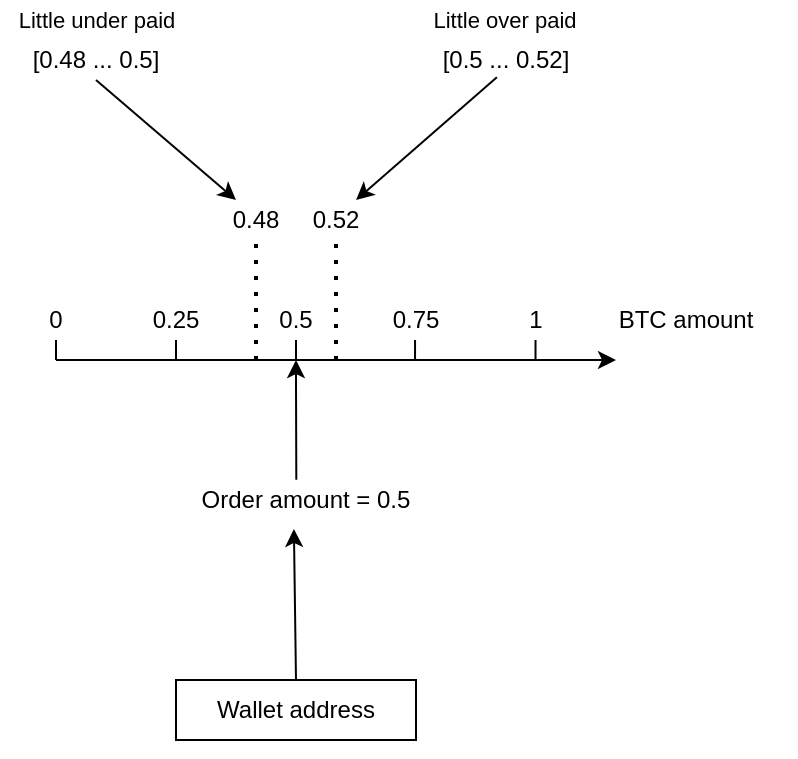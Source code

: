 <mxfile version="13.3.7" type="device" pages="2"><diagram id="2kG7eFfQrQc0eDeEIra1" name="ComponentDiagram"><mxGraphModel dx="409" dy="302" grid="1" gridSize="10" guides="1" tooltips="1" connect="1" arrows="1" fold="1" page="1" pageScale="1" pageWidth="850" pageHeight="1100" math="0" shadow="0"><root><mxCell id="270vU17XN5K-24fVT42y-0"/><mxCell id="270vU17XN5K-24fVT42y-1" parent="270vU17XN5K-24fVT42y-0"/><mxCell id="aThpm2Hz_lismVzNNqKZ-1" value="Order amount = 0.5" style="text;html=1;strokeColor=none;fillColor=none;align=center;verticalAlign=middle;whiteSpace=wrap;rounded=0;" parent="270vU17XN5K-24fVT42y-1" vertex="1"><mxGeometry x="270" y="460" width="110" height="20" as="geometry"/></mxCell><mxCell id="aThpm2Hz_lismVzNNqKZ-4" value="BTC amount" style="text;html=1;strokeColor=none;fillColor=none;align=center;verticalAlign=middle;whiteSpace=wrap;rounded=0;" parent="270vU17XN5K-24fVT42y-1" vertex="1"><mxGeometry x="460" y="370" width="110" height="20" as="geometry"/></mxCell><mxCell id="aThpm2Hz_lismVzNNqKZ-20" value="" style="endArrow=classic;html=1;" parent="270vU17XN5K-24fVT42y-1" edge="1"><mxGeometry width="50" height="50" relative="1" as="geometry"><mxPoint x="200" y="400" as="sourcePoint"/><mxPoint x="480" y="400" as="targetPoint"/></mxGeometry></mxCell><mxCell id="aThpm2Hz_lismVzNNqKZ-21" value="0" style="text;html=1;strokeColor=none;fillColor=none;align=center;verticalAlign=middle;whiteSpace=wrap;rounded=0;" parent="270vU17XN5K-24fVT42y-1" vertex="1"><mxGeometry x="180" y="370" width="40" height="20" as="geometry"/></mxCell><mxCell id="aThpm2Hz_lismVzNNqKZ-22" value="" style="endArrow=none;html=1;" parent="270vU17XN5K-24fVT42y-1" edge="1"><mxGeometry width="50" height="50" relative="1" as="geometry"><mxPoint x="260" y="390" as="sourcePoint"/><mxPoint x="260" y="400" as="targetPoint"/></mxGeometry></mxCell><mxCell id="aThpm2Hz_lismVzNNqKZ-23" value="" style="endArrow=none;html=1;" parent="270vU17XN5K-24fVT42y-1" edge="1"><mxGeometry width="50" height="50" relative="1" as="geometry"><mxPoint x="200" y="390" as="sourcePoint"/><mxPoint x="200" y="400" as="targetPoint"/></mxGeometry></mxCell><mxCell id="aThpm2Hz_lismVzNNqKZ-24" value="" style="endArrow=none;html=1;" parent="270vU17XN5K-24fVT42y-1" edge="1"><mxGeometry width="50" height="50" relative="1" as="geometry"><mxPoint x="320" y="390" as="sourcePoint"/><mxPoint x="320" y="400" as="targetPoint"/></mxGeometry></mxCell><mxCell id="aThpm2Hz_lismVzNNqKZ-25" value="" style="endArrow=none;html=1;" parent="270vU17XN5K-24fVT42y-1" edge="1"><mxGeometry width="50" height="50" relative="1" as="geometry"><mxPoint x="379.52" y="390" as="sourcePoint"/><mxPoint x="379.52" y="400" as="targetPoint"/></mxGeometry></mxCell><mxCell id="aThpm2Hz_lismVzNNqKZ-26" value="" style="endArrow=none;html=1;" parent="270vU17XN5K-24fVT42y-1" edge="1"><mxGeometry width="50" height="50" relative="1" as="geometry"><mxPoint x="439.76" y="390" as="sourcePoint"/><mxPoint x="439.76" y="400" as="targetPoint"/></mxGeometry></mxCell><mxCell id="aThpm2Hz_lismVzNNqKZ-28" value="0.25" style="text;html=1;strokeColor=none;fillColor=none;align=center;verticalAlign=middle;whiteSpace=wrap;rounded=0;" parent="270vU17XN5K-24fVT42y-1" vertex="1"><mxGeometry x="240" y="370" width="40" height="20" as="geometry"/></mxCell><mxCell id="aThpm2Hz_lismVzNNqKZ-29" value="0.5" style="text;html=1;strokeColor=none;fillColor=none;align=center;verticalAlign=middle;whiteSpace=wrap;rounded=0;" parent="270vU17XN5K-24fVT42y-1" vertex="1"><mxGeometry x="300" y="370" width="40" height="20" as="geometry"/></mxCell><mxCell id="aThpm2Hz_lismVzNNqKZ-30" value="0.75" style="text;html=1;strokeColor=none;fillColor=none;align=center;verticalAlign=middle;whiteSpace=wrap;rounded=0;" parent="270vU17XN5K-24fVT42y-1" vertex="1"><mxGeometry x="360" y="370" width="40" height="20" as="geometry"/></mxCell><mxCell id="aThpm2Hz_lismVzNNqKZ-31" value="1" style="text;html=1;strokeColor=none;fillColor=none;align=center;verticalAlign=middle;whiteSpace=wrap;rounded=0;" parent="270vU17XN5K-24fVT42y-1" vertex="1"><mxGeometry x="420" y="370" width="40" height="20" as="geometry"/></mxCell><mxCell id="aThpm2Hz_lismVzNNqKZ-32" value="" style="endArrow=classic;html=1;exitX=0.456;exitY=-0.006;exitDx=0;exitDy=0;exitPerimeter=0;" parent="270vU17XN5K-24fVT42y-1" source="aThpm2Hz_lismVzNNqKZ-1" edge="1"><mxGeometry width="50" height="50" relative="1" as="geometry"><mxPoint x="290" y="470" as="sourcePoint"/><mxPoint x="320" y="400" as="targetPoint"/><Array as="points"><mxPoint x="320" y="410"/></Array></mxGeometry></mxCell><mxCell id="aThpm2Hz_lismVzNNqKZ-36" value="" style="endArrow=classic;html=1;entryX=0.445;entryY=1.225;entryDx=0;entryDy=0;entryPerimeter=0;exitX=0.5;exitY=0;exitDx=0;exitDy=0;" parent="270vU17XN5K-24fVT42y-1" target="aThpm2Hz_lismVzNNqKZ-1" edge="1"><mxGeometry width="50" height="50" relative="1" as="geometry"><mxPoint x="320" y="560" as="sourcePoint"/><mxPoint x="240" y="560" as="targetPoint"/></mxGeometry></mxCell><mxCell id="aThpm2Hz_lismVzNNqKZ-38" value="" style="endArrow=none;dashed=1;html=1;dashPattern=1 3;strokeWidth=2;" parent="270vU17XN5K-24fVT42y-1" edge="1"><mxGeometry width="50" height="50" relative="1" as="geometry"><mxPoint x="300" y="400" as="sourcePoint"/><mxPoint x="300" y="340" as="targetPoint"/></mxGeometry></mxCell><mxCell id="aThpm2Hz_lismVzNNqKZ-39" value="" style="endArrow=none;dashed=1;html=1;dashPattern=1 3;strokeWidth=2;" parent="270vU17XN5K-24fVT42y-1" edge="1"><mxGeometry width="50" height="50" relative="1" as="geometry"><mxPoint x="340" y="400" as="sourcePoint"/><mxPoint x="340" y="340" as="targetPoint"/></mxGeometry></mxCell><mxCell id="aThpm2Hz_lismVzNNqKZ-41" value="0.48" style="text;html=1;strokeColor=none;fillColor=none;align=center;verticalAlign=middle;whiteSpace=wrap;rounded=0;" parent="270vU17XN5K-24fVT42y-1" vertex="1"><mxGeometry x="280" y="320" width="40" height="20" as="geometry"/></mxCell><mxCell id="aThpm2Hz_lismVzNNqKZ-42" value="0.52" style="text;html=1;strokeColor=none;fillColor=none;align=center;verticalAlign=middle;whiteSpace=wrap;rounded=0;" parent="270vU17XN5K-24fVT42y-1" vertex="1"><mxGeometry x="320" y="320" width="40" height="20" as="geometry"/></mxCell><mxCell id="aThpm2Hz_lismVzNNqKZ-44" value="" style="endArrow=classic;html=1;entryX=0.25;entryY=0;entryDx=0;entryDy=0;" parent="270vU17XN5K-24fVT42y-1" target="aThpm2Hz_lismVzNNqKZ-41" edge="1"><mxGeometry x="-1" y="30" relative="1" as="geometry"><mxPoint x="220" y="260" as="sourcePoint"/><mxPoint x="270" y="310" as="targetPoint"/><mxPoint x="-20" y="-8" as="offset"/></mxGeometry></mxCell><mxCell id="aThpm2Hz_lismVzNNqKZ-46" value="[0.48 ... 0.5]" style="text;html=1;strokeColor=none;fillColor=none;align=center;verticalAlign=middle;whiteSpace=wrap;rounded=0;" parent="270vU17XN5K-24fVT42y-1" vertex="1"><mxGeometry x="180" y="240" width="80" height="20" as="geometry"/></mxCell><mxCell id="aThpm2Hz_lismVzNNqKZ-47" value="" style="endArrow=classic;html=1;exitX=0.443;exitY=0.931;exitDx=0;exitDy=0;exitPerimeter=0;entryX=0.75;entryY=0;entryDx=0;entryDy=0;" parent="270vU17XN5K-24fVT42y-1" target="aThpm2Hz_lismVzNNqKZ-42" edge="1" source="aThpm2Hz_lismVzNNqKZ-48"><mxGeometry x="-1" y="-30" relative="1" as="geometry"><mxPoint x="420" y="260" as="sourcePoint"/><mxPoint x="292.96" y="327.2" as="targetPoint"/><mxPoint x="20" y="-7" as="offset"/></mxGeometry></mxCell><mxCell id="aThpm2Hz_lismVzNNqKZ-48" value="[0.5 ... 0.52]" style="text;html=1;strokeColor=none;fillColor=none;align=center;verticalAlign=middle;whiteSpace=wrap;rounded=0;" parent="270vU17XN5K-24fVT42y-1" vertex="1"><mxGeometry x="385" y="240" width="80" height="20" as="geometry"/></mxCell><mxCell id="7muDGQLn-iOuMfoIYTnx-1" value="Wallet address" style="rounded=0;whiteSpace=wrap;html=1;fillColor=none;" vertex="1" parent="270vU17XN5K-24fVT42y-1"><mxGeometry x="260" y="560" width="120" height="30" as="geometry"/></mxCell><mxCell id="7muDGQLn-iOuMfoIYTnx-2" style="edgeStyle=orthogonalEdgeStyle;rounded=0;orthogonalLoop=1;jettySize=auto;html=1;exitX=0.5;exitY=1;exitDx=0;exitDy=0;" edge="1" parent="270vU17XN5K-24fVT42y-1" source="7muDGQLn-iOuMfoIYTnx-1" target="7muDGQLn-iOuMfoIYTnx-1"><mxGeometry relative="1" as="geometry"/></mxCell><mxCell id="7muDGQLn-iOuMfoIYTnx-5" value="&lt;span style=&quot;font-size: 11px ; background-color: rgb(255 , 255 , 255)&quot;&gt;Little under paid&lt;/span&gt;" style="text;html=1;strokeColor=none;fillColor=none;align=center;verticalAlign=middle;whiteSpace=wrap;rounded=0;" vertex="1" parent="270vU17XN5K-24fVT42y-1"><mxGeometry x="172.5" y="220" width="95" height="20" as="geometry"/></mxCell><mxCell id="7muDGQLn-iOuMfoIYTnx-6" value="&lt;span style=&quot;font-size: 11px ; background-color: rgb(255 , 255 , 255)&quot;&gt;Little over paid&lt;/span&gt;" style="text;html=1;align=center;verticalAlign=middle;whiteSpace=wrap;rounded=0;" vertex="1" parent="270vU17XN5K-24fVT42y-1"><mxGeometry x="377" y="220" width="95" height="20" as="geometry"/></mxCell></root></mxGraphModel></diagram><diagram name="ClassDiagram" id="b5b7bab2-c9e2-2cf4-8b2a-24fd1a2a6d21"><mxGraphModel dx="1129" dy="579" grid="1" gridSize="10" guides="1" tooltips="1" connect="1" arrows="1" fold="1" page="1" pageScale="1" pageWidth="827" pageHeight="1169" background="#ffffff" math="0" shadow="0"><root><mxCell id="0"/><mxCell id="1" parent="0"/><mxCell id="mssKW4WRz-XKdXxtl8UE-15" value="&lt;div style=&quot;font-size: 24px;&quot;&gt;&lt;span style=&quot;font-size: 24px;&quot;&gt;Class Diagram&lt;/span&gt;&lt;/div&gt;" style="rounded=0;whiteSpace=wrap;html=1;align=left;horizontal=1;verticalAlign=top;fontSize=24;fillColor=none;strokeColor=#6c8ebf;" parent="1" vertex="1"><mxGeometry x="10" y="10" width="940" height="410" as="geometry"/></mxCell><mxCell id="mssKW4WRz-XKdXxtl8UE-2" value="&lt;p style=&quot;margin: 0px ; margin-top: 4px ; text-align: center&quot;&gt;&lt;i&gt;&amp;lt;&amp;lt;Interface&amp;gt;&amp;gt;&lt;/i&gt;&lt;br&gt;&lt;b&gt;CryptoWallet&lt;/b&gt;&lt;br&gt;&lt;/p&gt;&lt;hr size=&quot;1&quot;&gt;&lt;p style=&quot;margin: 0px ; margin-left: 4px&quot;&gt;+ onDepositTransaction: Callback&lt;br&gt;+ onWithdrawalTransaction: Callback&lt;/p&gt;&lt;hr size=&quot;1&quot;&gt;&lt;p style=&quot;margin: 0px ; margin-left: 4px&quot;&gt;+ generateNewAddress(...): Address&lt;br&gt;+ validateAddress(...): boolean&lt;/p&gt;&lt;p style=&quot;margin: 0px ; margin-left: 4px&quot;&gt;&lt;br&gt;+&amp;nbsp;registerTransactionUtxo(...):&amp;nbsp;Transaction.Withdrawal&lt;br&gt;+&amp;nbsp;confirmTransactionUtxo(...): void&lt;br&gt;&lt;br&gt;+&amp;nbsp;registerTransactionPeer(...): Transaction.Withdrawal&lt;br&gt;+&amp;nbsp;confirmTransactionPeer(...): void&lt;br&gt;&lt;br&gt;+&amp;nbsp;isTrustTransaction(...): boolean&lt;br&gt;&lt;br&gt;&lt;/p&gt;" style="verticalAlign=top;align=left;overflow=fill;fontSize=12;fontFamily=Helvetica;html=1;" parent="1" vertex="1"><mxGeometry x="514" y="30" width="320" height="260" as="geometry"/></mxCell><mxCell id="mssKW4WRz-XKdXxtl8UE-3" value="&lt;p style=&quot;margin: 0px ; margin-top: 4px ; text-align: center&quot;&gt;&lt;b&gt;CexCryptoWallet (WTF2)&lt;/b&gt;&lt;/p&gt;&lt;hr size=&quot;1&quot;&gt;&lt;p style=&quot;margin: 0px ; margin-left: 4px&quot;&gt;&lt;/p&gt;&lt;p style=&quot;margin: 0px ; margin-left: 4px&quot;&gt;&lt;br&gt;&lt;/p&gt;" style="verticalAlign=top;align=left;overflow=fill;fontSize=12;fontFamily=Helvetica;html=1;" parent="1" vertex="1"><mxGeometry x="594" y="340" width="160" height="70" as="geometry"/></mxCell><mxCell id="mssKW4WRz-XKdXxtl8UE-5" value="" style="endArrow=block;dashed=1;endFill=0;endSize=12;html=1;entryX=0.5;entryY=1;entryDx=0;entryDy=0;exitX=0.5;exitY=0;exitDx=0;exitDy=0;edgeStyle=orthogonalEdgeStyle;rounded=0;" parent="1" source="mssKW4WRz-XKdXxtl8UE-3" target="mssKW4WRz-XKdXxtl8UE-2" edge="1"><mxGeometry width="160" relative="1" as="geometry"><mxPoint x="1060" y="370" as="sourcePoint"/><mxPoint x="1220" y="370" as="targetPoint"/></mxGeometry></mxCell><mxCell id="mssKW4WRz-XKdXxtl8UE-6" value="&lt;p style=&quot;margin: 0px ; margin-top: 4px ; text-align: center&quot;&gt;&lt;b&gt;VirtualCryptoWallet&lt;/b&gt;&lt;/p&gt;&lt;hr size=&quot;1&quot;&gt;&lt;p style=&quot;margin: 0px ; margin-left: 4px&quot;&gt;&lt;/p&gt;&lt;p style=&quot;margin: 0px ; margin-left: 4px&quot;&gt;&lt;br&gt;&lt;/p&gt;" style="verticalAlign=top;align=left;overflow=fill;fontSize=12;fontFamily=Helvetica;html=1;" parent="1" vertex="1"><mxGeometry x="414" y="340" width="160" height="70" as="geometry"/></mxCell><mxCell id="mssKW4WRz-XKdXxtl8UE-7" value="" style="endArrow=block;dashed=1;endFill=0;endSize=12;html=1;entryX=0.5;entryY=1;entryDx=0;entryDy=0;exitX=0.5;exitY=0;exitDx=0;exitDy=0;edgeStyle=orthogonalEdgeStyle;rounded=0;" parent="1" source="mssKW4WRz-XKdXxtl8UE-6" target="mssKW4WRz-XKdXxtl8UE-2" edge="1"><mxGeometry width="160" relative="1" as="geometry"><mxPoint x="560" y="400" as="sourcePoint"/><mxPoint x="500" y="209" as="targetPoint"/></mxGeometry></mxCell><mxCell id="mssKW4WRz-XKdXxtl8UE-8" value="&lt;p style=&quot;margin: 0px ; margin-top: 4px ; text-align: center&quot;&gt;&lt;b&gt;External Crypto Wallet&lt;/b&gt;&lt;/p&gt;&lt;hr size=&quot;1&quot;&gt;&lt;p style=&quot;margin: 0px ; margin-left: 4px&quot;&gt;&lt;/p&gt;&lt;p style=&quot;margin: 0px ; margin-left: 4px&quot;&gt;Future&lt;/p&gt;" style="verticalAlign=top;align=left;overflow=fill;fontSize=12;fontFamily=Helvetica;html=1;" parent="1" vertex="1"><mxGeometry x="774" y="340" width="160" height="70" as="geometry"/></mxCell><mxCell id="mssKW4WRz-XKdXxtl8UE-9" value="" style="endArrow=block;dashed=1;endFill=0;endSize=12;html=1;entryX=0.5;entryY=1;entryDx=0;entryDy=0;exitX=0.5;exitY=0;exitDx=0;exitDy=0;edgeStyle=orthogonalEdgeStyle;rounded=0;" parent="1" source="mssKW4WRz-XKdXxtl8UE-8" target="mssKW4WRz-XKdXxtl8UE-2" edge="1"><mxGeometry width="160" relative="1" as="geometry"><mxPoint x="560" y="320" as="sourcePoint"/><mxPoint x="500" y="209" as="targetPoint"/></mxGeometry></mxCell><mxCell id="mssKW4WRz-XKdXxtl8UE-14" value="1" style="endArrow=none;html=1;endSize=12;startArrow=diamondThin;startSize=14;startFill=1;edgeStyle=orthogonalEdgeStyle;align=left;verticalAlign=bottom;endFill=0;rounded=0;exitX=1;exitY=0.5;exitDx=0;exitDy=0;" parent="1" source="mssKW4WRz-XKdXxtl8UE-20" target="mssKW4WRz-XKdXxtl8UE-2" edge="1"><mxGeometry x="-1" y="3" relative="1" as="geometry"><mxPoint x="690" y="-70" as="sourcePoint"/><mxPoint x="670" y="50" as="targetPoint"/><Array as="points"/></mxGeometry></mxCell><mxCell id="mssKW4WRz-XKdXxtl8UE-20" value="&lt;p style=&quot;margin: 0px ; margin-top: 4px ; text-align: center&quot;&gt;&lt;span style=&quot;font-weight: 700&quot;&gt;CryptoWalletComponent&lt;/span&gt;&lt;br&gt;&lt;/p&gt;&lt;hr size=&quot;1&quot;&gt;&lt;p style=&quot;margin: 0px ; margin-left: 4px&quot;&gt;+ cryptoWalletComponentId: integer (db primary key)&lt;br&gt;+&amp;nbsp;kind:&amp;nbsp;CryptoWalletKind (such a CEX, EMULATOR....)&lt;br&gt;+&amp;nbsp;depositEventChannel:&amp;nbsp;DepositEventChannel (receive callbacks)&lt;/p&gt;&lt;hr size=&quot;1&quot;&gt;&lt;p style=&quot;margin: 0px 0px 0px 4px&quot;&gt;+ generateNewAddress(...): Address&lt;br&gt;+ validateAddress(...): boolean&lt;/p&gt;&lt;p style=&quot;margin: 0px 0px 0px 4px&quot;&gt;&lt;br&gt;+&amp;nbsp;registerTransactionUtxo(...):&amp;nbsp;Transaction.Withdrawal&lt;br&gt;+&amp;nbsp;confirmTransactionUtxo(...): void&lt;br&gt;&lt;br&gt;+&amp;nbsp;registerTransactionPeer(...): Transaction.Withdrawal&lt;br&gt;+&amp;nbsp;confirmTransactionPeer(...): void&lt;br&gt;&lt;br&gt;+&amp;nbsp;isTrustTransaction(...): boolean&lt;br&gt;&lt;br&gt;+ getAddress(assetId): Address&lt;br&gt;+ listAddresses(filterOpts): Array&amp;lt;Address&amp;gt;&lt;br&gt;&lt;br&gt;+ getTransaction(transactionId): Transaction&lt;br&gt;+ listTransactions(filterOpts): Array&amp;lt;Transaction&amp;gt;&lt;br&gt;&lt;/p&gt;" style="verticalAlign=top;align=left;overflow=fill;fontSize=12;fontFamily=Helvetica;html=1;" parent="1" vertex="1"><mxGeometry x="30" y="60" width="370" height="330" as="geometry"/></mxCell></root></mxGraphModel></diagram></mxfile>
